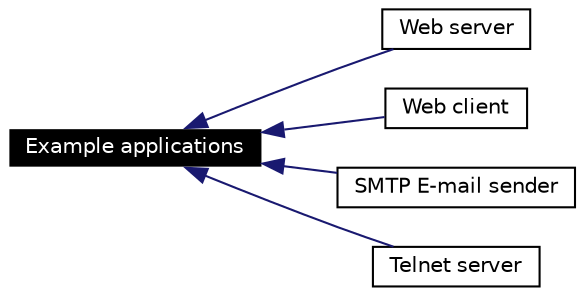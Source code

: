 digraph structs
{
  edge [fontname="Helvetica",fontsize=8,labelfontname="Helvetica",labelfontsize=8];
  node [fontname="Helvetica",fontsize=10,shape=record];
rankdir=LR;
  Node4 [label="Web server",height=0.2,width=0.4,color="black", fillcolor="white", style="filled",URL="$a00082.html"];
  Node1 [label="Web client",height=0.2,width=0.4,color="black", fillcolor="white", style="filled",URL="$a00079.html"];
  Node2 [label="SMTP E-mail sender",height=0.2,width=0.4,color="black", fillcolor="white", style="filled",URL="$a00080.html"];
  Node3 [label="Telnet server",height=0.2,width=0.4,color="black", fillcolor="white", style="filled",URL="$a00081.html"];
  Node0 [label="Example applications",height=0.2,width=0.4,color="white", fillcolor="black", style="filled" fontcolor="white"];
  Node0->Node1 [shape=plaintext, color="midnightblue", dir="back", style="solid"];
  Node0->Node2 [shape=plaintext, color="midnightblue", dir="back", style="solid"];
  Node0->Node3 [shape=plaintext, color="midnightblue", dir="back", style="solid"];
  Node0->Node4 [shape=plaintext, color="midnightblue", dir="back", style="solid"];
}
